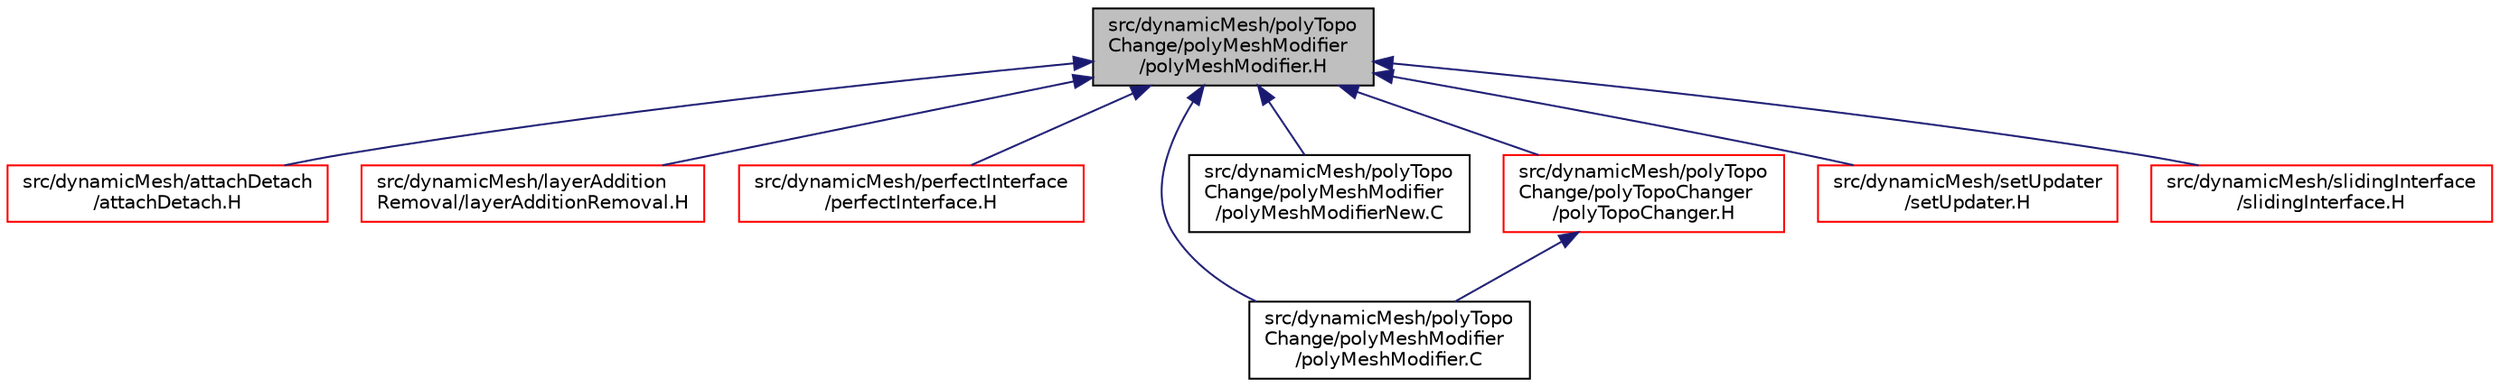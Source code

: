 digraph "src/dynamicMesh/polyTopoChange/polyMeshModifier/polyMeshModifier.H"
{
  bgcolor="transparent";
  edge [fontname="Helvetica",fontsize="10",labelfontname="Helvetica",labelfontsize="10"];
  node [fontname="Helvetica",fontsize="10",shape=record];
  Node164 [label="src/dynamicMesh/polyTopo\lChange/polyMeshModifier\l/polyMeshModifier.H",height=0.2,width=0.4,color="black", fillcolor="grey75", style="filled", fontcolor="black"];
  Node164 -> Node165 [dir="back",color="midnightblue",fontsize="10",style="solid",fontname="Helvetica"];
  Node165 [label="src/dynamicMesh/attachDetach\l/attachDetach.H",height=0.2,width=0.4,color="red",URL="$a00368.html"];
  Node164 -> Node170 [dir="back",color="midnightblue",fontsize="10",style="solid",fontname="Helvetica"];
  Node170 [label="src/dynamicMesh/layerAddition\lRemoval/layerAdditionRemoval.H",height=0.2,width=0.4,color="red",URL="$a00449.html"];
  Node164 -> Node177 [dir="back",color="midnightblue",fontsize="10",style="solid",fontname="Helvetica"];
  Node177 [label="src/dynamicMesh/perfectInterface\l/perfectInterface.H",height=0.2,width=0.4,color="red",URL="$a00647.html"];
  Node164 -> Node179 [dir="back",color="midnightblue",fontsize="10",style="solid",fontname="Helvetica"];
  Node179 [label="src/dynamicMesh/polyTopo\lChange/polyMeshModifier\l/polyMeshModifier.C",height=0.2,width=0.4,color="black",URL="$a00704.html",tooltip="Virtual base class for mesh modifiers. "];
  Node164 -> Node180 [dir="back",color="midnightblue",fontsize="10",style="solid",fontname="Helvetica"];
  Node180 [label="src/dynamicMesh/polyTopo\lChange/polyMeshModifier\l/polyMeshModifierNew.C",height=0.2,width=0.4,color="black",URL="$a00710.html"];
  Node164 -> Node181 [dir="back",color="midnightblue",fontsize="10",style="solid",fontname="Helvetica"];
  Node181 [label="src/dynamicMesh/polyTopo\lChange/polyTopoChanger\l/polyTopoChanger.H",height=0.2,width=0.4,color="red",URL="$a00860.html"];
  Node181 -> Node179 [dir="back",color="midnightblue",fontsize="10",style="solid",fontname="Helvetica"];
  Node164 -> Node205 [dir="back",color="midnightblue",fontsize="10",style="solid",fontname="Helvetica"];
  Node205 [label="src/dynamicMesh/setUpdater\l/setUpdater.H",height=0.2,width=0.4,color="red",URL="$a00872.html"];
  Node164 -> Node207 [dir="back",color="midnightblue",fontsize="10",style="solid",fontname="Helvetica"];
  Node207 [label="src/dynamicMesh/slidingInterface\l/slidingInterface.H",height=0.2,width=0.4,color="red",URL="$a00908.html"];
}
